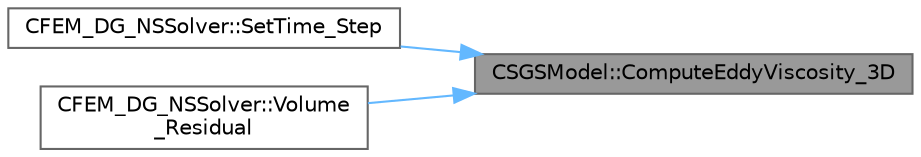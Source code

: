 digraph "CSGSModel::ComputeEddyViscosity_3D"
{
 // LATEX_PDF_SIZE
  bgcolor="transparent";
  edge [fontname=Helvetica,fontsize=10,labelfontname=Helvetica,labelfontsize=10];
  node [fontname=Helvetica,fontsize=10,shape=box,height=0.2,width=0.4];
  rankdir="RL";
  Node1 [id="Node000001",label="CSGSModel::ComputeEddyViscosity_3D",height=0.2,width=0.4,color="gray40", fillcolor="grey60", style="filled", fontcolor="black",tooltip="Virtual function to determine the eddy viscosity for the given function arguments for a 3D simulation..."];
  Node1 -> Node2 [id="edge1_Node000001_Node000002",dir="back",color="steelblue1",style="solid",tooltip=" "];
  Node2 [id="Node000002",label="CFEM_DG_NSSolver::SetTime_Step",height=0.2,width=0.4,color="grey40", fillcolor="white", style="filled",URL="$classCFEM__DG__NSSolver.html#a1d77cb51e0eb51dfb95735ac965ac176",tooltip="Function to compute the time step for solving the Navier-Stokes equations."];
  Node1 -> Node3 [id="edge2_Node000001_Node000003",dir="back",color="steelblue1",style="solid",tooltip=" "];
  Node3 [id="Node000003",label="CFEM_DG_NSSolver::Volume\l_Residual",height=0.2,width=0.4,color="grey40", fillcolor="white", style="filled",URL="$classCFEM__DG__NSSolver.html#ace5ac45857734f2e764b4072249e5c2d",tooltip="Compute the volume contributions to the spatial residual."];
}
